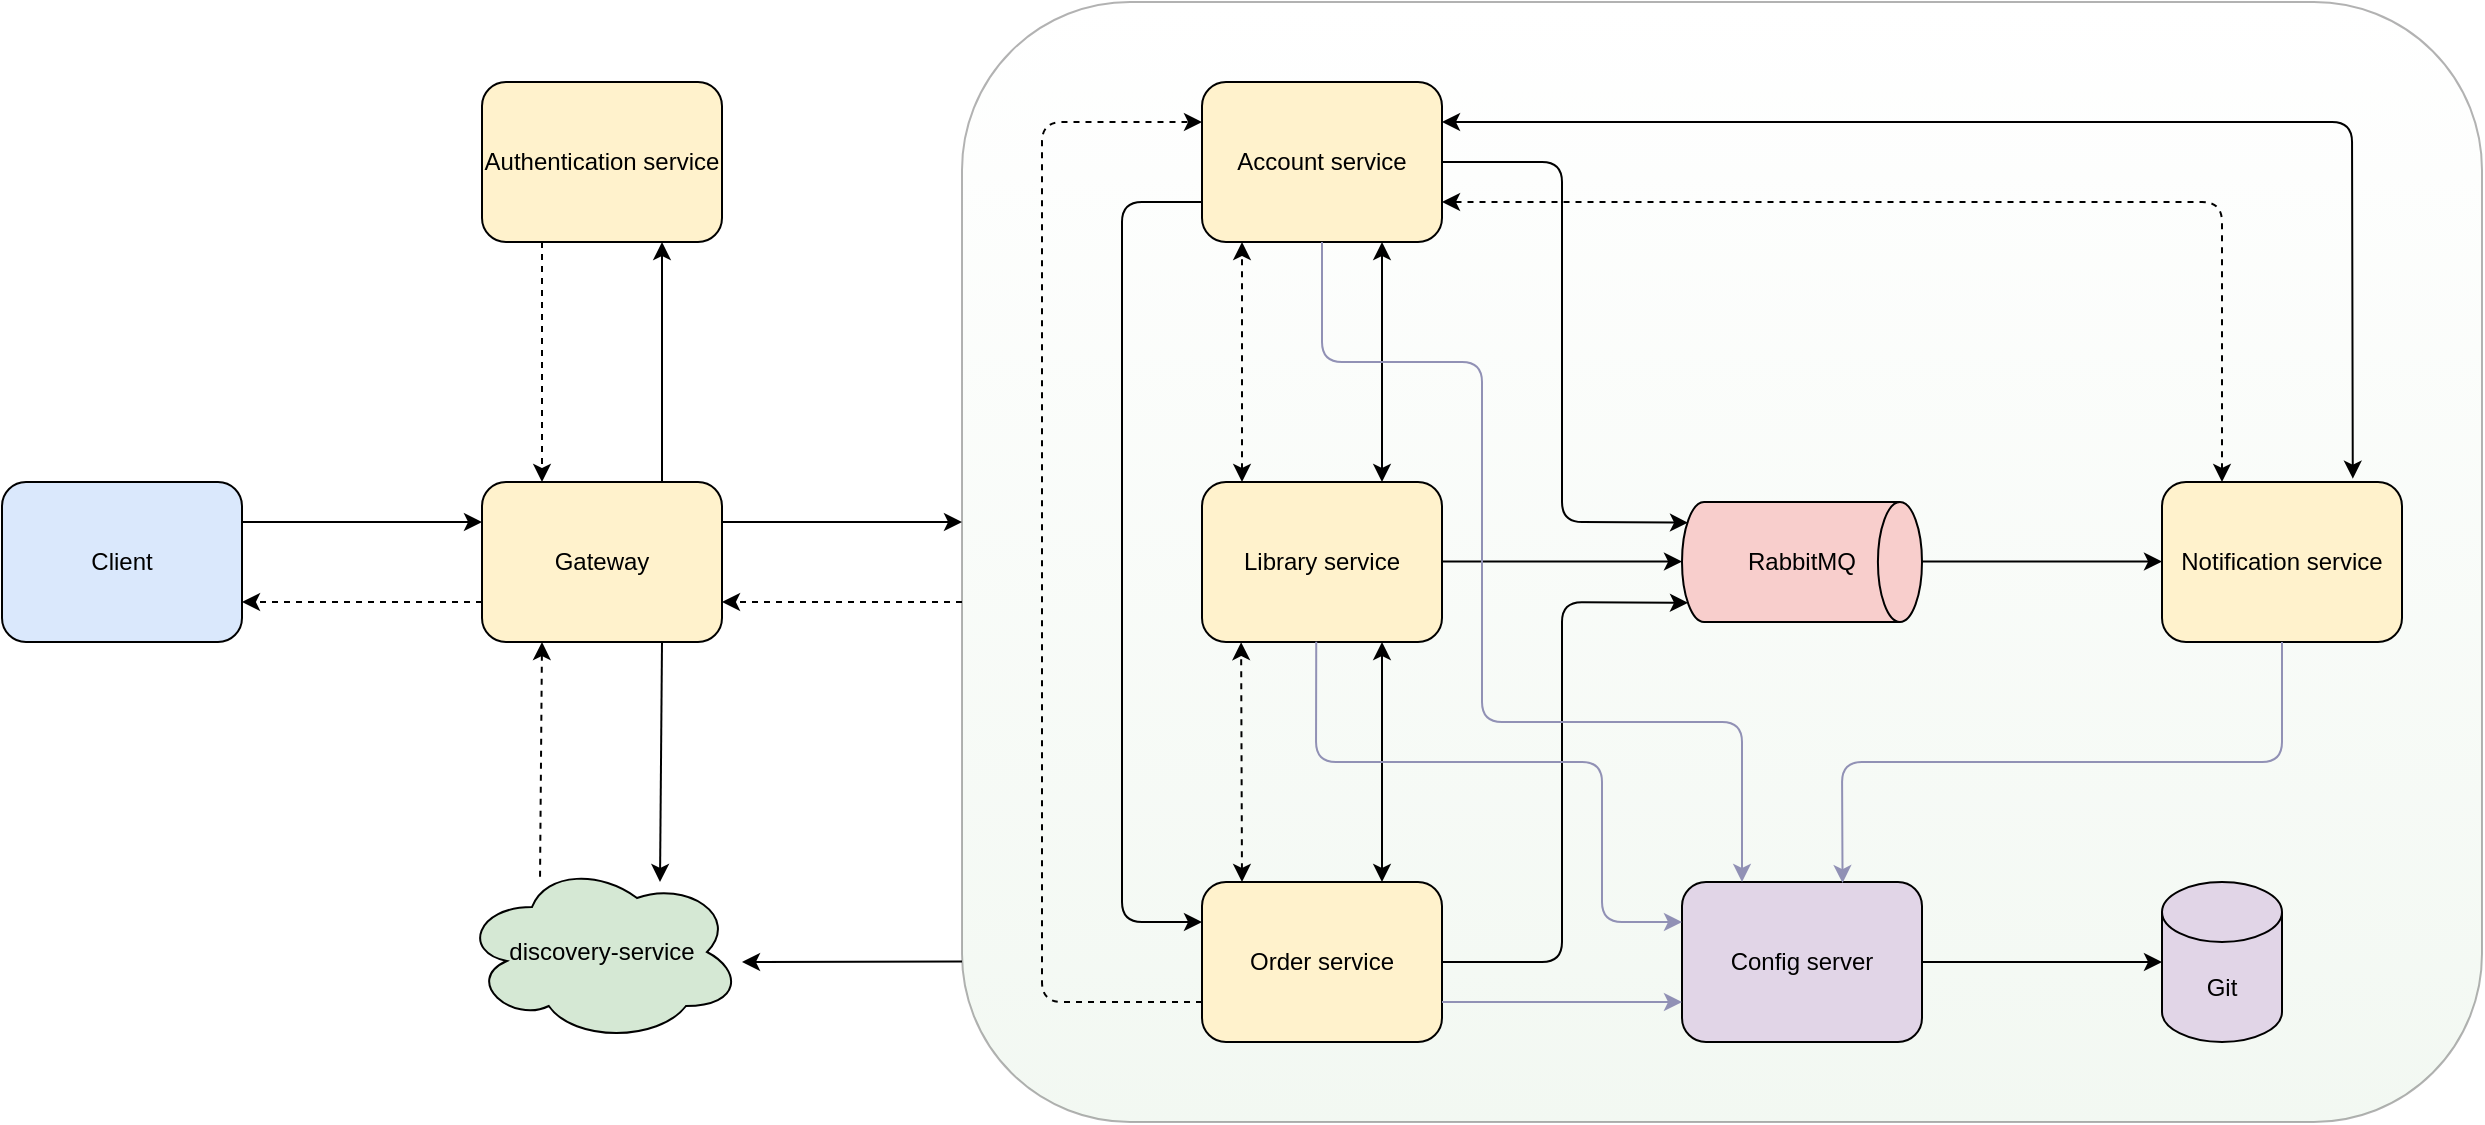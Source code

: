<mxfile version="24.4.14" type="device">
  <diagram name="Страница — 1" id="sCLxACp7-v4A_Zei_p1u">
    <mxGraphModel dx="2555" dy="2112" grid="1" gridSize="10" guides="1" tooltips="1" connect="1" arrows="1" fold="1" page="1" pageScale="1" pageWidth="827" pageHeight="1169" math="0" shadow="0">
      <root>
        <mxCell id="0" />
        <mxCell id="1" parent="0" />
        <mxCell id="UmMYK8z6k02Iz6HE7AVI-10" value="" style="rounded=1;whiteSpace=wrap;html=1;fillColor=default;strokeColor=default;opacity=30;perimeterSpacing=0;gradientColor=#D5E8D4;" vertex="1" parent="1">
          <mxGeometry x="280" y="-80" width="760" height="560" as="geometry" />
        </mxCell>
        <mxCell id="PT3gJ2cUy_x9MqQjI6_g-2" value="Gateway" style="rounded=1;whiteSpace=wrap;html=1;fillColor=#fff2cc;strokeColor=default;" parent="1" vertex="1">
          <mxGeometry x="40" y="160" width="120" height="80" as="geometry" />
        </mxCell>
        <mxCell id="PT3gJ2cUy_x9MqQjI6_g-3" value="Authentication service" style="rounded=1;whiteSpace=wrap;html=1;fillColor=#fff2cc;strokeColor=default;" parent="1" vertex="1">
          <mxGeometry x="40" y="-40" width="120" height="80" as="geometry" />
        </mxCell>
        <mxCell id="PT3gJ2cUy_x9MqQjI6_g-4" value="Library service" style="rounded=1;whiteSpace=wrap;html=1;fillColor=#fff2cc;strokeColor=default;" parent="1" vertex="1">
          <mxGeometry x="400" y="160" width="120" height="80" as="geometry" />
        </mxCell>
        <mxCell id="PT3gJ2cUy_x9MqQjI6_g-5" value="Order service" style="rounded=1;whiteSpace=wrap;html=1;fillColor=#fff2cc;strokeColor=default;" parent="1" vertex="1">
          <mxGeometry x="400" y="360" width="120" height="80" as="geometry" />
        </mxCell>
        <mxCell id="PT3gJ2cUy_x9MqQjI6_g-6" value="RabbitMQ" style="strokeWidth=1;html=1;shape=mxgraph.flowchart.direct_data;whiteSpace=wrap;fillColor=#f8cecc;strokeColor=default;" parent="1" vertex="1">
          <mxGeometry x="640" y="170" width="120" height="60" as="geometry" />
        </mxCell>
        <mxCell id="PT3gJ2cUy_x9MqQjI6_g-7" value="Notification service" style="rounded=1;whiteSpace=wrap;html=1;fillColor=#fff2cc;strokeColor=default;" parent="1" vertex="1">
          <mxGeometry x="880" y="160" width="120" height="80" as="geometry" />
        </mxCell>
        <mxCell id="PT3gJ2cUy_x9MqQjI6_g-10" value="" style="endArrow=classic;html=1;rounded=0;entryX=0.75;entryY=1;entryDx=0;entryDy=0;" parent="1" target="PT3gJ2cUy_x9MqQjI6_g-3" edge="1">
          <mxGeometry width="50" height="50" relative="1" as="geometry">
            <mxPoint x="130" y="160" as="sourcePoint" />
            <mxPoint x="130" y="50" as="targetPoint" />
          </mxGeometry>
        </mxCell>
        <mxCell id="PT3gJ2cUy_x9MqQjI6_g-11" value="" style="endArrow=classic;html=1;rounded=0;dashed=1;exitX=0.25;exitY=1;exitDx=0;exitDy=0;" parent="1" source="PT3gJ2cUy_x9MqQjI6_g-3" edge="1">
          <mxGeometry width="50" height="50" relative="1" as="geometry">
            <mxPoint x="70" y="50" as="sourcePoint" />
            <mxPoint x="70" y="160" as="targetPoint" />
          </mxGeometry>
        </mxCell>
        <mxCell id="PT3gJ2cUy_x9MqQjI6_g-12" value="" style="endArrow=classic;html=1;rounded=0;entryX=0;entryY=0.25;entryDx=0;entryDy=0;" parent="1" edge="1">
          <mxGeometry width="50" height="50" relative="1" as="geometry">
            <mxPoint x="160" y="180" as="sourcePoint" />
            <mxPoint x="280" y="180" as="targetPoint" />
          </mxGeometry>
        </mxCell>
        <mxCell id="PT3gJ2cUy_x9MqQjI6_g-13" value="" style="endArrow=classic;html=1;rounded=0;exitX=0.003;exitY=0.764;exitDx=0;exitDy=0;exitPerimeter=0;dashed=1;entryX=1;entryY=0.75;entryDx=0;entryDy=0;" parent="1" target="PT3gJ2cUy_x9MqQjI6_g-2" edge="1">
          <mxGeometry width="50" height="50" relative="1" as="geometry">
            <mxPoint x="280" y="220" as="sourcePoint" />
            <mxPoint x="210" y="220" as="targetPoint" />
          </mxGeometry>
        </mxCell>
        <mxCell id="PT3gJ2cUy_x9MqQjI6_g-14" value="" style="endArrow=classic;html=1;rounded=0;entryX=0;entryY=0.25;entryDx=0;entryDy=0;" parent="1" edge="1">
          <mxGeometry width="50" height="50" relative="1" as="geometry">
            <mxPoint x="520" y="199.8" as="sourcePoint" />
            <mxPoint x="640" y="199.8" as="targetPoint" />
          </mxGeometry>
        </mxCell>
        <mxCell id="PT3gJ2cUy_x9MqQjI6_g-15" value="" style="endArrow=classic;html=1;rounded=0;entryX=0;entryY=0.25;entryDx=0;entryDy=0;" parent="1" edge="1">
          <mxGeometry width="50" height="50" relative="1" as="geometry">
            <mxPoint x="760" y="199.8" as="sourcePoint" />
            <mxPoint x="880" y="199.8" as="targetPoint" />
          </mxGeometry>
        </mxCell>
        <mxCell id="PT3gJ2cUy_x9MqQjI6_g-18" value="" style="endArrow=classic;html=1;rounded=0;entryX=0.75;entryY=0;entryDx=0;entryDy=0;exitX=0.75;exitY=1;exitDx=0;exitDy=0;startArrow=classic;startFill=1;" parent="1" edge="1">
          <mxGeometry width="50" height="50" relative="1" as="geometry">
            <mxPoint x="490" y="240" as="sourcePoint" />
            <mxPoint x="490" y="360" as="targetPoint" />
          </mxGeometry>
        </mxCell>
        <mxCell id="PT3gJ2cUy_x9MqQjI6_g-19" value="" style="endArrow=classic;html=1;rounded=0;exitX=0.25;exitY=0;exitDx=0;exitDy=0;dashed=1;entryX=0.163;entryY=1.001;entryDx=0;entryDy=0;entryPerimeter=0;startArrow=classic;startFill=1;" parent="1" target="PT3gJ2cUy_x9MqQjI6_g-4" edge="1">
          <mxGeometry width="50" height="50" relative="1" as="geometry">
            <mxPoint x="420" y="360" as="sourcePoint" />
            <mxPoint x="420" y="240" as="targetPoint" />
          </mxGeometry>
        </mxCell>
        <mxCell id="PT3gJ2cUy_x9MqQjI6_g-21" value="" style="endArrow=classic;html=1;rounded=0;entryX=0;entryY=0.25;entryDx=0;entryDy=0;" parent="1" edge="1">
          <mxGeometry width="50" height="50" relative="1" as="geometry">
            <mxPoint x="-80" y="180" as="sourcePoint" />
            <mxPoint x="40" y="180" as="targetPoint" />
          </mxGeometry>
        </mxCell>
        <mxCell id="PT3gJ2cUy_x9MqQjI6_g-22" value="" style="endArrow=classic;html=1;rounded=0;exitX=0.003;exitY=0.764;exitDx=0;exitDy=0;exitPerimeter=0;dashed=1;entryX=1;entryY=0.75;entryDx=0;entryDy=0;" parent="1" edge="1">
          <mxGeometry width="50" height="50" relative="1" as="geometry">
            <mxPoint x="40" y="220" as="sourcePoint" />
            <mxPoint x="-80" y="220" as="targetPoint" />
          </mxGeometry>
        </mxCell>
        <mxCell id="UmMYK8z6k02Iz6HE7AVI-2" value="Account service" style="rounded=1;whiteSpace=wrap;html=1;fillColor=#fff2cc;strokeColor=default;" vertex="1" parent="1">
          <mxGeometry x="400" y="-40" width="120" height="80" as="geometry" />
        </mxCell>
        <mxCell id="UmMYK8z6k02Iz6HE7AVI-3" value="Client" style="rounded=1;whiteSpace=wrap;html=1;fillColor=#dae8fc;strokeColor=default;" vertex="1" parent="1">
          <mxGeometry x="-200" y="160" width="120" height="80" as="geometry" />
        </mxCell>
        <mxCell id="UmMYK8z6k02Iz6HE7AVI-4" value="" style="endArrow=classic;html=1;rounded=0;entryX=0.75;entryY=1;entryDx=0;entryDy=0;exitX=0.75;exitY=0;exitDx=0;exitDy=0;startArrow=classic;startFill=1;" edge="1" parent="1" source="PT3gJ2cUy_x9MqQjI6_g-4" target="UmMYK8z6k02Iz6HE7AVI-2">
          <mxGeometry width="50" height="50" relative="1" as="geometry">
            <mxPoint x="550" y="210" as="sourcePoint" />
            <mxPoint x="600" y="160" as="targetPoint" />
          </mxGeometry>
        </mxCell>
        <mxCell id="UmMYK8z6k02Iz6HE7AVI-5" value="" style="endArrow=classic;html=1;rounded=0;exitX=0.25;exitY=0;exitDx=0;exitDy=0;dashed=1;entryX=0.163;entryY=1.001;entryDx=0;entryDy=0;entryPerimeter=0;startArrow=classic;startFill=1;" edge="1" parent="1">
          <mxGeometry width="50" height="50" relative="1" as="geometry">
            <mxPoint x="420" y="160" as="sourcePoint" />
            <mxPoint x="420" y="40" as="targetPoint" />
          </mxGeometry>
        </mxCell>
        <mxCell id="UmMYK8z6k02Iz6HE7AVI-6" value="" style="endArrow=classic;html=1;rounded=1;exitX=1;exitY=0.25;exitDx=0;exitDy=0;entryX=0.795;entryY=-0.021;entryDx=0;entryDy=0;entryPerimeter=0;curved=0;startArrow=classic;startFill=1;" edge="1" parent="1" source="UmMYK8z6k02Iz6HE7AVI-2" target="PT3gJ2cUy_x9MqQjI6_g-7">
          <mxGeometry width="50" height="50" relative="1" as="geometry">
            <mxPoint x="720" y="100" as="sourcePoint" />
            <mxPoint x="770" y="50" as="targetPoint" />
            <Array as="points">
              <mxPoint x="975" y="-20" />
            </Array>
          </mxGeometry>
        </mxCell>
        <mxCell id="UmMYK8z6k02Iz6HE7AVI-7" value="" style="endArrow=classic;html=1;rounded=1;exitX=0.25;exitY=0;exitDx=0;exitDy=0;entryX=1;entryY=0.75;entryDx=0;entryDy=0;curved=0;startArrow=classic;startFill=1;dashed=1;" edge="1" parent="1" source="PT3gJ2cUy_x9MqQjI6_g-7" target="UmMYK8z6k02Iz6HE7AVI-2">
          <mxGeometry width="50" height="50" relative="1" as="geometry">
            <mxPoint x="720" y="100" as="sourcePoint" />
            <mxPoint x="770" y="50" as="targetPoint" />
            <Array as="points">
              <mxPoint x="910" y="20" />
            </Array>
          </mxGeometry>
        </mxCell>
        <mxCell id="UmMYK8z6k02Iz6HE7AVI-8" value="" style="endArrow=classic;html=1;rounded=1;exitX=0;exitY=0.75;exitDx=0;exitDy=0;entryX=0;entryY=0.25;entryDx=0;entryDy=0;curved=0;" edge="1" parent="1" source="UmMYK8z6k02Iz6HE7AVI-2" target="PT3gJ2cUy_x9MqQjI6_g-5">
          <mxGeometry width="50" height="50" relative="1" as="geometry">
            <mxPoint x="420" y="150" as="sourcePoint" />
            <mxPoint x="470" y="100" as="targetPoint" />
            <Array as="points">
              <mxPoint x="360" y="20" />
              <mxPoint x="360" y="380" />
            </Array>
          </mxGeometry>
        </mxCell>
        <mxCell id="UmMYK8z6k02Iz6HE7AVI-9" value="" style="endArrow=classic;html=1;rounded=1;exitX=0;exitY=0.75;exitDx=0;exitDy=0;entryX=0;entryY=0.25;entryDx=0;entryDy=0;curved=0;dashed=1;" edge="1" parent="1" source="PT3gJ2cUy_x9MqQjI6_g-5" target="UmMYK8z6k02Iz6HE7AVI-2">
          <mxGeometry width="50" height="50" relative="1" as="geometry">
            <mxPoint x="380" y="260" as="sourcePoint" />
            <mxPoint x="430" y="210" as="targetPoint" />
            <Array as="points">
              <mxPoint x="320" y="420" />
              <mxPoint x="320" y="-20" />
            </Array>
          </mxGeometry>
        </mxCell>
        <mxCell id="UmMYK8z6k02Iz6HE7AVI-12" value="" style="endArrow=classic;html=1;rounded=1;exitX=1;exitY=0.5;exitDx=0;exitDy=0;entryX=0.025;entryY=0.172;entryDx=0;entryDy=0;entryPerimeter=0;curved=0;" edge="1" parent="1" source="UmMYK8z6k02Iz6HE7AVI-2" target="PT3gJ2cUy_x9MqQjI6_g-6">
          <mxGeometry width="50" height="50" relative="1" as="geometry">
            <mxPoint x="640" y="140" as="sourcePoint" />
            <mxPoint x="690" y="90" as="targetPoint" />
            <Array as="points">
              <mxPoint x="580" />
              <mxPoint x="580" y="180" />
            </Array>
          </mxGeometry>
        </mxCell>
        <mxCell id="UmMYK8z6k02Iz6HE7AVI-13" value="" style="endArrow=classic;html=1;rounded=1;exitX=1;exitY=0.5;exitDx=0;exitDy=0;entryX=0.025;entryY=0.84;entryDx=0;entryDy=0;entryPerimeter=0;curved=0;" edge="1" parent="1" source="PT3gJ2cUy_x9MqQjI6_g-5" target="PT3gJ2cUy_x9MqQjI6_g-6">
          <mxGeometry width="50" height="50" relative="1" as="geometry">
            <mxPoint x="550" y="230" as="sourcePoint" />
            <mxPoint x="600" y="180" as="targetPoint" />
            <Array as="points">
              <mxPoint x="580" y="400" />
              <mxPoint x="580" y="220" />
            </Array>
          </mxGeometry>
        </mxCell>
        <mxCell id="UmMYK8z6k02Iz6HE7AVI-14" value="discovery-service" style="ellipse;shape=cloud;whiteSpace=wrap;html=1;fillColor=#d5e8d4;strokeColor=default;" vertex="1" parent="1">
          <mxGeometry x="30" y="350" width="140" height="90" as="geometry" />
        </mxCell>
        <mxCell id="UmMYK8z6k02Iz6HE7AVI-16" value="" style="endArrow=none;html=1;rounded=0;entryX=0.75;entryY=1;entryDx=0;entryDy=0;startArrow=classic;startFill=1;endFill=0;" edge="1" parent="1" target="PT3gJ2cUy_x9MqQjI6_g-2">
          <mxGeometry width="50" height="50" relative="1" as="geometry">
            <mxPoint x="129" y="360" as="sourcePoint" />
            <mxPoint x="150" y="240" as="targetPoint" />
          </mxGeometry>
        </mxCell>
        <mxCell id="UmMYK8z6k02Iz6HE7AVI-17" value="" style="endArrow=none;html=1;rounded=0;dashed=1;exitX=0.25;exitY=1;exitDx=0;exitDy=0;startArrow=classic;startFill=1;endFill=0;" edge="1" parent="1">
          <mxGeometry width="50" height="50" relative="1" as="geometry">
            <mxPoint x="70" y="240" as="sourcePoint" />
            <mxPoint x="69" y="360" as="targetPoint" />
          </mxGeometry>
        </mxCell>
        <mxCell id="UmMYK8z6k02Iz6HE7AVI-18" value="" style="endArrow=none;html=1;rounded=0;entryX=0;entryY=0.807;entryDx=0;entryDy=0;entryPerimeter=0;startArrow=classic;startFill=1;endFill=0;" edge="1" parent="1">
          <mxGeometry width="50" height="50" relative="1" as="geometry">
            <mxPoint x="170" y="400" as="sourcePoint" />
            <mxPoint x="280" y="399.71" as="targetPoint" />
          </mxGeometry>
        </mxCell>
        <mxCell id="UmMYK8z6k02Iz6HE7AVI-19" value="Config server" style="rounded=1;whiteSpace=wrap;html=1;fillColor=#E1D5E7;strokeColor=default;" vertex="1" parent="1">
          <mxGeometry x="640" y="360" width="120" height="80" as="geometry" />
        </mxCell>
        <mxCell id="UmMYK8z6k02Iz6HE7AVI-20" value="Git" style="shape=cylinder3;whiteSpace=wrap;html=1;boundedLbl=1;backgroundOutline=1;size=15;fillColor=#e1d5e7;strokeColor=default;" vertex="1" parent="1">
          <mxGeometry x="880" y="360" width="60" height="80" as="geometry" />
        </mxCell>
        <mxCell id="UmMYK8z6k02Iz6HE7AVI-21" style="edgeStyle=orthogonalEdgeStyle;rounded=0;orthogonalLoop=1;jettySize=auto;html=1;entryX=0;entryY=0.5;entryDx=0;entryDy=0;entryPerimeter=0;" edge="1" parent="1" source="UmMYK8z6k02Iz6HE7AVI-19" target="UmMYK8z6k02Iz6HE7AVI-20">
          <mxGeometry relative="1" as="geometry" />
        </mxCell>
        <mxCell id="UmMYK8z6k02Iz6HE7AVI-22" value="" style="endArrow=none;html=1;rounded=1;exitX=0.669;exitY=0.007;exitDx=0;exitDy=0;exitPerimeter=0;entryX=0.5;entryY=1;entryDx=0;entryDy=0;curved=0;strokeColor=#9191B5;startArrow=classic;startFill=1;endFill=0;" edge="1" parent="1" source="UmMYK8z6k02Iz6HE7AVI-19" target="PT3gJ2cUy_x9MqQjI6_g-7">
          <mxGeometry width="50" height="50" relative="1" as="geometry">
            <mxPoint x="700" y="240" as="sourcePoint" />
            <mxPoint x="750" y="190" as="targetPoint" />
            <Array as="points">
              <mxPoint x="720" y="300" />
              <mxPoint x="940" y="300" />
            </Array>
          </mxGeometry>
        </mxCell>
        <mxCell id="UmMYK8z6k02Iz6HE7AVI-23" value="" style="endArrow=none;html=1;rounded=1;exitX=0.25;exitY=0;exitDx=0;exitDy=0;entryX=0.5;entryY=1;entryDx=0;entryDy=0;curved=0;strokeColor=#9191B5;startArrow=classic;startFill=1;endFill=0;" edge="1" parent="1" source="UmMYK8z6k02Iz6HE7AVI-19" target="UmMYK8z6k02Iz6HE7AVI-2">
          <mxGeometry width="50" height="50" relative="1" as="geometry">
            <mxPoint x="580" y="220" as="sourcePoint" />
            <mxPoint x="630" y="170" as="targetPoint" />
            <Array as="points">
              <mxPoint x="670" y="280" />
              <mxPoint x="540" y="280" />
              <mxPoint x="540" y="100" />
              <mxPoint x="460" y="100" />
            </Array>
          </mxGeometry>
        </mxCell>
        <mxCell id="UmMYK8z6k02Iz6HE7AVI-24" value="" style="endArrow=classic;html=1;rounded=0;exitX=1;exitY=0.75;exitDx=0;exitDy=0;entryX=0;entryY=0.75;entryDx=0;entryDy=0;strokeColor=#9191B5;" edge="1" parent="1" source="PT3gJ2cUy_x9MqQjI6_g-5" target="UmMYK8z6k02Iz6HE7AVI-19">
          <mxGeometry width="50" height="50" relative="1" as="geometry">
            <mxPoint x="580" y="220" as="sourcePoint" />
            <mxPoint x="630" y="170" as="targetPoint" />
          </mxGeometry>
        </mxCell>
        <mxCell id="UmMYK8z6k02Iz6HE7AVI-25" value="" style="endArrow=classic;html=1;rounded=1;exitX=0.476;exitY=0.999;exitDx=0;exitDy=0;exitPerimeter=0;entryX=0;entryY=0.25;entryDx=0;entryDy=0;curved=0;strokeColor=#9191B5;" edge="1" parent="1" source="PT3gJ2cUy_x9MqQjI6_g-4" target="UmMYK8z6k02Iz6HE7AVI-19">
          <mxGeometry width="50" height="50" relative="1" as="geometry">
            <mxPoint x="580" y="220" as="sourcePoint" />
            <mxPoint x="630" y="170" as="targetPoint" />
            <Array as="points">
              <mxPoint x="457" y="300" />
              <mxPoint x="600" y="300" />
              <mxPoint x="600" y="380" />
            </Array>
          </mxGeometry>
        </mxCell>
      </root>
    </mxGraphModel>
  </diagram>
</mxfile>
